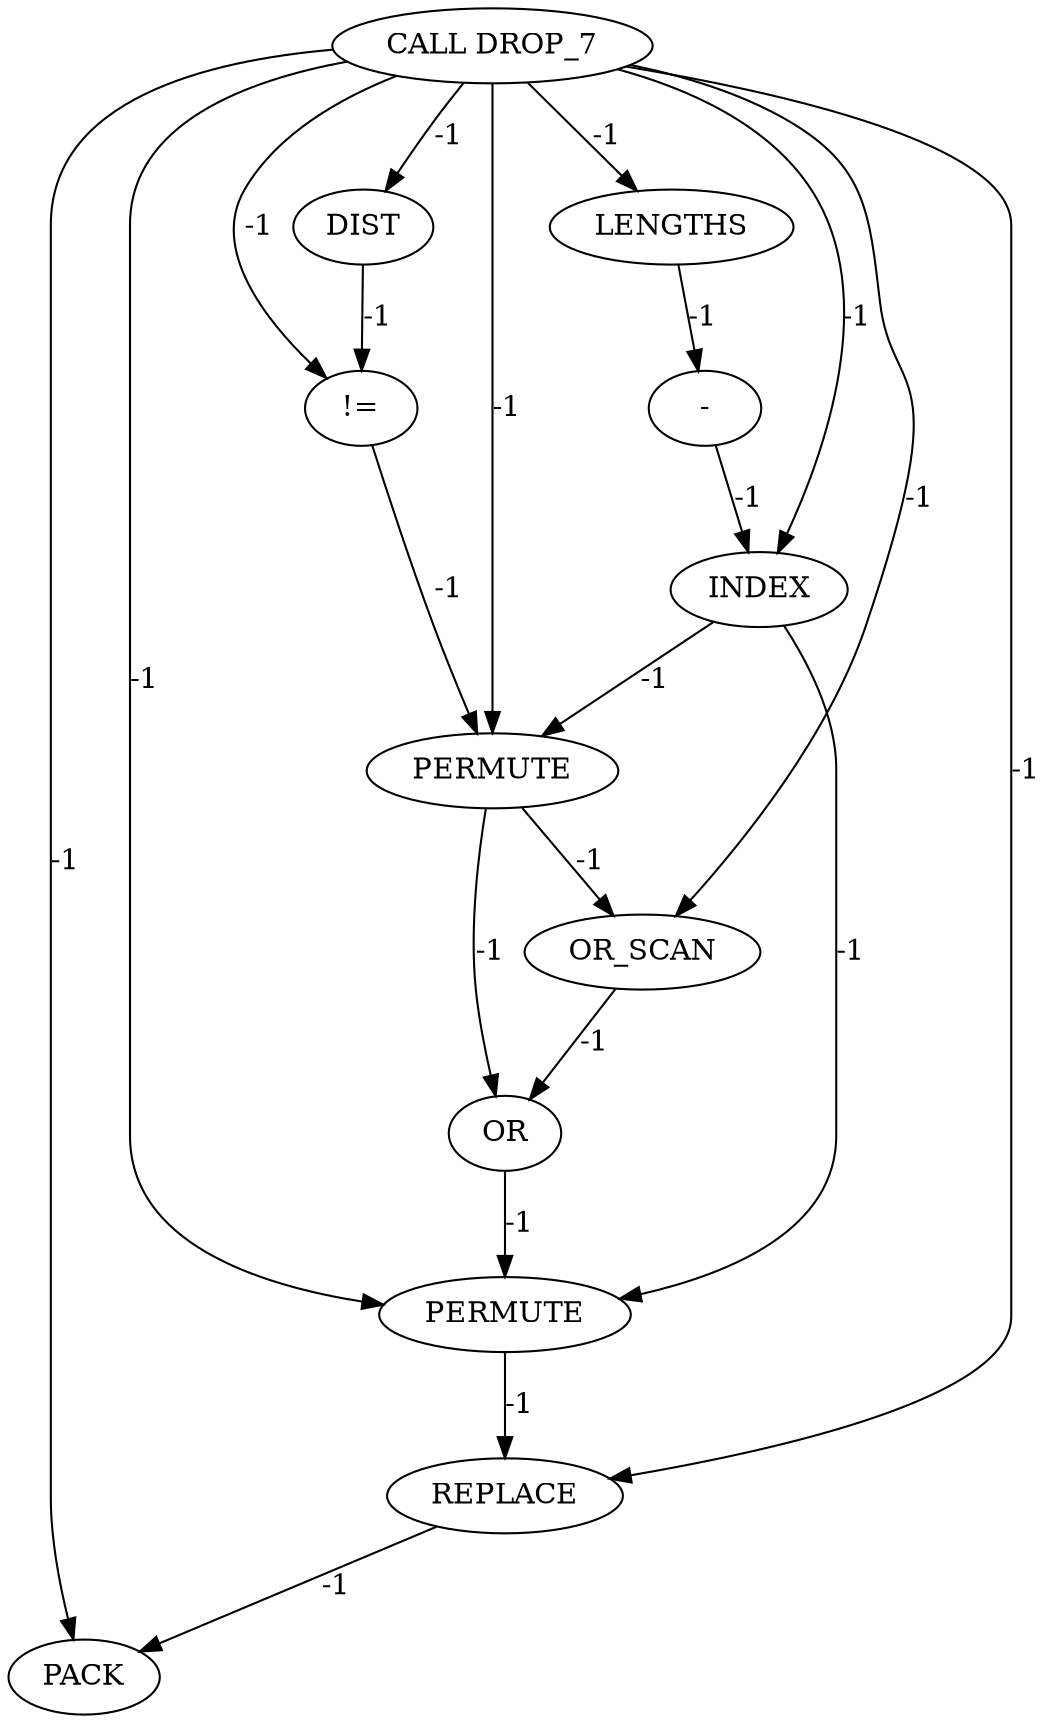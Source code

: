 digraph {
	maximal_independent_set_large_rmat_INST_4520 [label=PERMUTE cost=0]
	maximal_independent_set_large_rmat_INST_4524 [label=OR_SCAN cost=0]
	maximal_independent_set_large_rmat_INST_4498 [label="!=" cost=0]
	maximal_independent_set_large_rmat_INST_4585 [label=PACK cost=0]
	maximal_independent_set_large_rmat_INST_4512 [label=INDEX cost=0]
	maximal_independent_set_large_rmat_INST_4502 [label=LENGTHS cost=0]
	maximal_independent_set_large_rmat_INST_4495 [label=DIST cost=0]
	maximal_independent_set_large_rmat_INST_1179 [label="CALL DROP_7" cost=0]
	maximal_independent_set_large_rmat_INST_4559 [label=PERMUTE cost=0]
	maximal_independent_set_large_rmat_INST_4504 [label="-" cost=0]
	maximal_independent_set_large_rmat_INST_4568 [label=REPLACE cost=0]
	maximal_independent_set_large_rmat_INST_4537 [label=OR cost=0]
	maximal_independent_set_large_rmat_INST_4520 -> maximal_independent_set_large_rmat_INST_4524 [label=-1 cost=-1]
	maximal_independent_set_large_rmat_INST_4520 -> maximal_independent_set_large_rmat_INST_4537 [label=-1 cost=-1]
	maximal_independent_set_large_rmat_INST_4524 -> maximal_independent_set_large_rmat_INST_4537 [label=-1 cost=-1]
	maximal_independent_set_large_rmat_INST_4498 -> maximal_independent_set_large_rmat_INST_4520 [label=-1 cost=-1]
	maximal_independent_set_large_rmat_INST_4512 -> maximal_independent_set_large_rmat_INST_4520 [label=-1 cost=-1]
	maximal_independent_set_large_rmat_INST_4512 -> maximal_independent_set_large_rmat_INST_4559 [label=-1 cost=-1]
	maximal_independent_set_large_rmat_INST_4502 -> maximal_independent_set_large_rmat_INST_4504 [label=-1 cost=-1]
	maximal_independent_set_large_rmat_INST_4495 -> maximal_independent_set_large_rmat_INST_4498 [label=-1 cost=-1]
	maximal_independent_set_large_rmat_INST_1179 -> maximal_independent_set_large_rmat_INST_4495 [label=-1 cost=-1]
	maximal_independent_set_large_rmat_INST_1179 -> maximal_independent_set_large_rmat_INST_4498 [label=-1 cost=-1]
	maximal_independent_set_large_rmat_INST_1179 -> maximal_independent_set_large_rmat_INST_4502 [label=-1 cost=-1]
	maximal_independent_set_large_rmat_INST_1179 -> maximal_independent_set_large_rmat_INST_4512 [label=-1 cost=-1]
	maximal_independent_set_large_rmat_INST_1179 -> maximal_independent_set_large_rmat_INST_4520 [label=-1 cost=-1]
	maximal_independent_set_large_rmat_INST_1179 -> maximal_independent_set_large_rmat_INST_4524 [label=-1 cost=-1]
	maximal_independent_set_large_rmat_INST_1179 -> maximal_independent_set_large_rmat_INST_4559 [label=-1 cost=-1]
	maximal_independent_set_large_rmat_INST_1179 -> maximal_independent_set_large_rmat_INST_4568 [label=-1 cost=-1]
	maximal_independent_set_large_rmat_INST_1179 -> maximal_independent_set_large_rmat_INST_4585 [label=-1 cost=-1]
	maximal_independent_set_large_rmat_INST_4559 -> maximal_independent_set_large_rmat_INST_4568 [label=-1 cost=-1]
	maximal_independent_set_large_rmat_INST_4504 -> maximal_independent_set_large_rmat_INST_4512 [label=-1 cost=-1]
	maximal_independent_set_large_rmat_INST_4568 -> maximal_independent_set_large_rmat_INST_4585 [label=-1 cost=-1]
	maximal_independent_set_large_rmat_INST_4537 -> maximal_independent_set_large_rmat_INST_4559 [label=-1 cost=-1]
}
